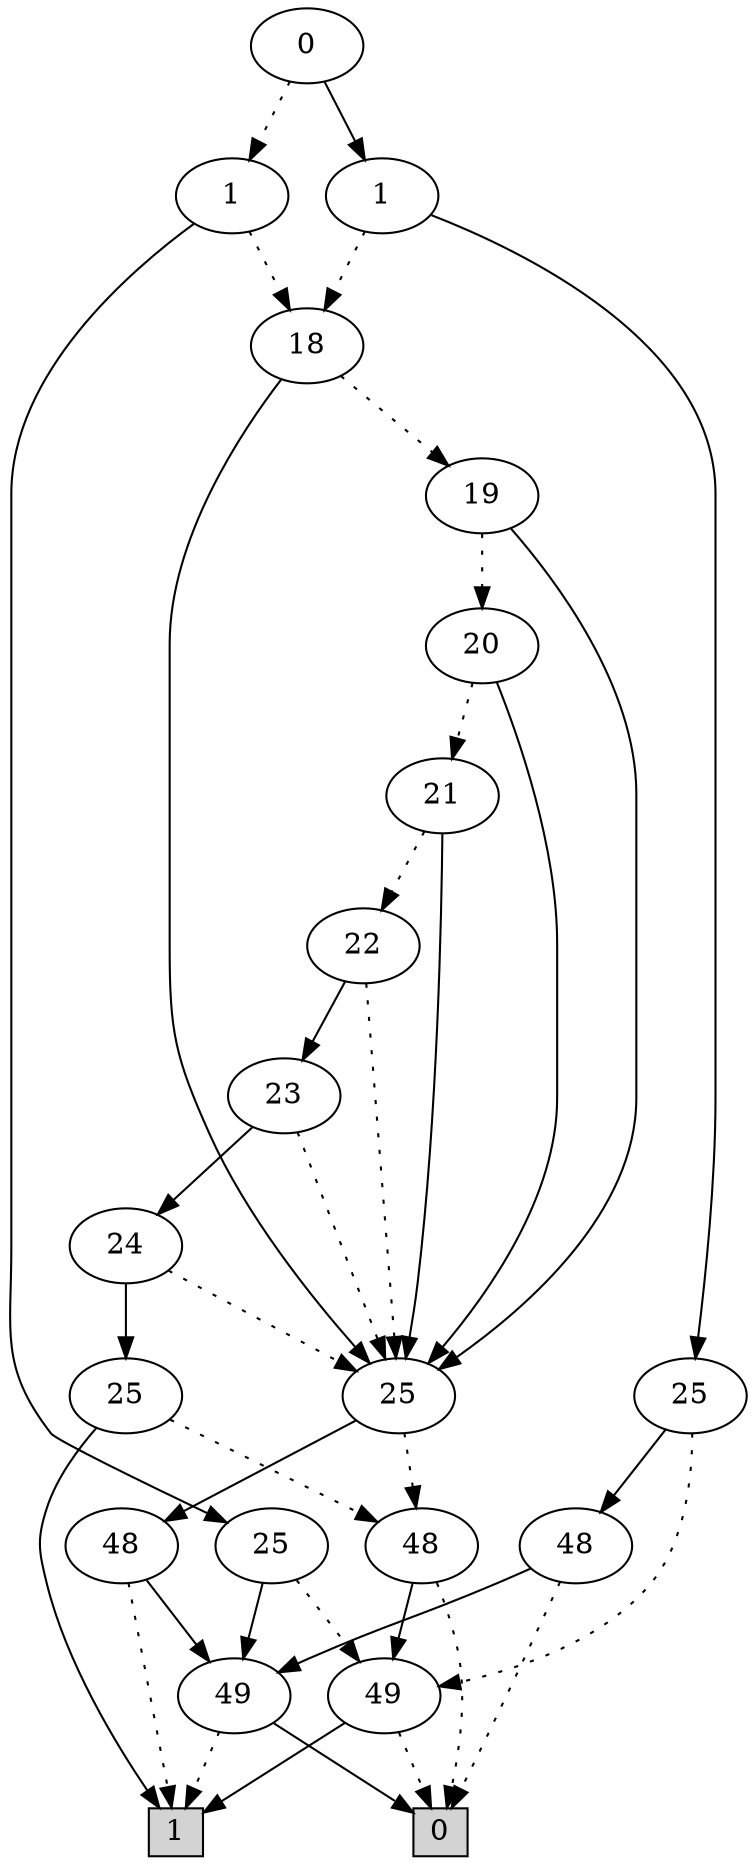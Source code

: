 digraph G {
0 [shape=box, label="0", style=filled, shape=box, height=0.3, width=0.3];
1 [shape=box, label="1", style=filled, shape=box, height=0.3, width=0.3];
162418 [label="0"];
162418 -> 162415 [style=dotted];
162418 -> 162417 [style=filled];
162415 [label="1"];
162415 -> 162413 [style=dotted];
162415 -> 162414 [style=filled];
162413 [label="18"];
162413 -> 162412 [style=dotted];
162413 -> 162405 [style=filled];
162412 [label="19"];
162412 -> 162411 [style=dotted];
162412 -> 162405 [style=filled];
162411 [label="20"];
162411 -> 162410 [style=dotted];
162411 -> 162405 [style=filled];
162410 [label="21"];
162410 -> 162409 [style=dotted];
162410 -> 162405 [style=filled];
162409 [label="22"];
162409 -> 162405 [style=dotted];
162409 -> 162408 [style=filled];
162405 [label="25"];
162405 -> 4598 [style=dotted];
162405 -> 4600 [style=filled];
4598 [label="48"];
4598 -> 0 [style=dotted];
4598 -> 100 [style=filled];
100 [label="49"];
100 -> 0 [style=dotted];
100 -> 1 [style=filled];
4600 [label="48"];
4600 -> 1 [style=dotted];
4600 -> 101 [style=filled];
101 [label="49"];
101 -> 1 [style=dotted];
101 -> 0 [style=filled];
162408 [label="23"];
162408 -> 162405 [style=dotted];
162408 -> 162407 [style=filled];
162407 [label="24"];
162407 -> 162405 [style=dotted];
162407 -> 162406 [style=filled];
162406 [label="25"];
162406 -> 4598 [style=dotted];
162406 -> 1 [style=filled];
162414 [label="25"];
162414 -> 100 [style=dotted];
162414 -> 101 [style=filled];
162417 [label="1"];
162417 -> 162413 [style=dotted];
162417 -> 162416 [style=filled];
162416 [label="25"];
162416 -> 100 [style=dotted];
162416 -> 42455 [style=filled];
42455 [label="48"];
42455 -> 0 [style=dotted];
42455 -> 101 [style=filled];
}

